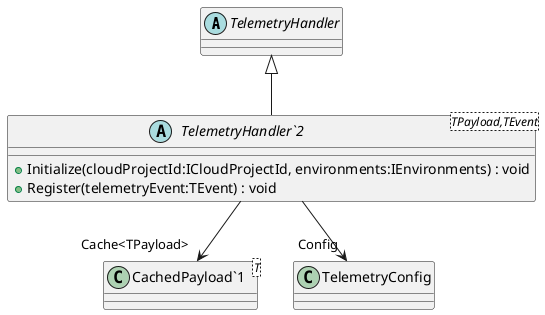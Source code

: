 @startuml
abstract class TelemetryHandler {
}
abstract class "TelemetryHandler`2"<TPayload,TEvent> {
    + Initialize(cloudProjectId:ICloudProjectId, environments:IEnvironments) : void
    + Register(telemetryEvent:TEvent) : void
}
class "CachedPayload`1"<T> {
}
TelemetryHandler <|-- "TelemetryHandler`2"
"TelemetryHandler`2" --> "Config" TelemetryConfig
"TelemetryHandler`2" --> "Cache<TPayload>" "CachedPayload`1"
@enduml
